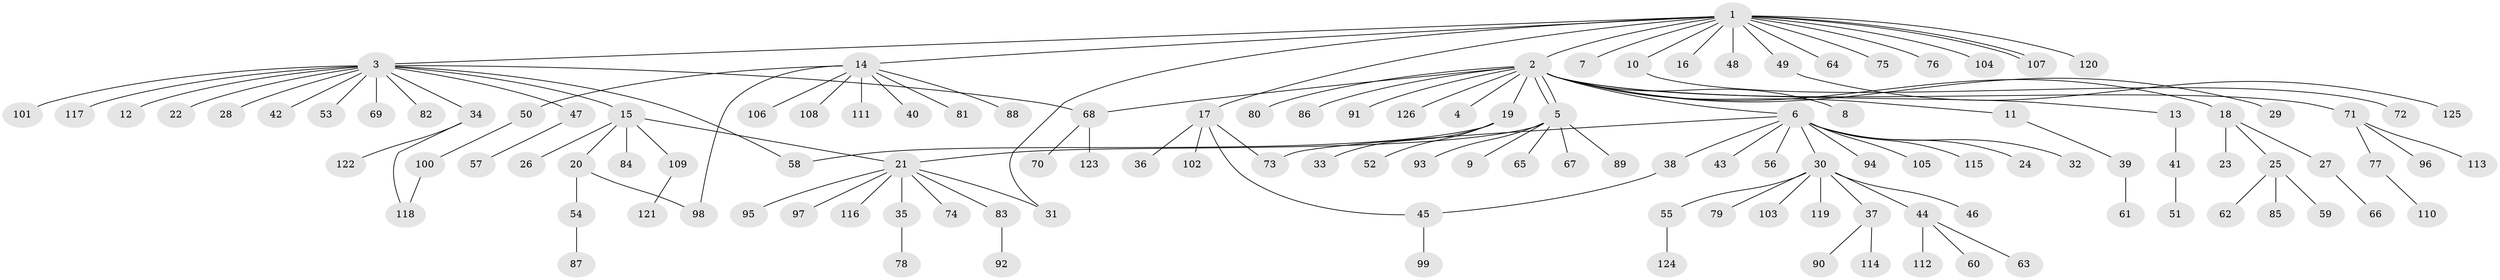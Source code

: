 // coarse degree distribution, {15: 0.02631578947368421, 7: 0.02631578947368421, 3: 0.06578947368421052, 10: 0.013157894736842105, 1: 0.6447368421052632, 2: 0.17105263157894737, 8: 0.013157894736842105, 5: 0.02631578947368421, 4: 0.013157894736842105}
// Generated by graph-tools (version 1.1) at 2025/50/03/04/25 22:50:20]
// undirected, 126 vertices, 135 edges
graph export_dot {
  node [color=gray90,style=filled];
  1;
  2;
  3;
  4;
  5;
  6;
  7;
  8;
  9;
  10;
  11;
  12;
  13;
  14;
  15;
  16;
  17;
  18;
  19;
  20;
  21;
  22;
  23;
  24;
  25;
  26;
  27;
  28;
  29;
  30;
  31;
  32;
  33;
  34;
  35;
  36;
  37;
  38;
  39;
  40;
  41;
  42;
  43;
  44;
  45;
  46;
  47;
  48;
  49;
  50;
  51;
  52;
  53;
  54;
  55;
  56;
  57;
  58;
  59;
  60;
  61;
  62;
  63;
  64;
  65;
  66;
  67;
  68;
  69;
  70;
  71;
  72;
  73;
  74;
  75;
  76;
  77;
  78;
  79;
  80;
  81;
  82;
  83;
  84;
  85;
  86;
  87;
  88;
  89;
  90;
  91;
  92;
  93;
  94;
  95;
  96;
  97;
  98;
  99;
  100;
  101;
  102;
  103;
  104;
  105;
  106;
  107;
  108;
  109;
  110;
  111;
  112;
  113;
  114;
  115;
  116;
  117;
  118;
  119;
  120;
  121;
  122;
  123;
  124;
  125;
  126;
  1 -- 2;
  1 -- 3;
  1 -- 7;
  1 -- 10;
  1 -- 14;
  1 -- 16;
  1 -- 17;
  1 -- 31;
  1 -- 48;
  1 -- 49;
  1 -- 64;
  1 -- 75;
  1 -- 76;
  1 -- 104;
  1 -- 107;
  1 -- 107;
  1 -- 120;
  2 -- 4;
  2 -- 5;
  2 -- 5;
  2 -- 6;
  2 -- 8;
  2 -- 11;
  2 -- 13;
  2 -- 18;
  2 -- 19;
  2 -- 29;
  2 -- 68;
  2 -- 71;
  2 -- 80;
  2 -- 86;
  2 -- 91;
  2 -- 126;
  3 -- 12;
  3 -- 15;
  3 -- 22;
  3 -- 28;
  3 -- 34;
  3 -- 42;
  3 -- 47;
  3 -- 53;
  3 -- 58;
  3 -- 68;
  3 -- 69;
  3 -- 82;
  3 -- 101;
  3 -- 117;
  5 -- 9;
  5 -- 21;
  5 -- 65;
  5 -- 67;
  5 -- 89;
  5 -- 93;
  6 -- 24;
  6 -- 30;
  6 -- 32;
  6 -- 38;
  6 -- 43;
  6 -- 56;
  6 -- 73;
  6 -- 94;
  6 -- 105;
  6 -- 115;
  10 -- 72;
  11 -- 39;
  13 -- 41;
  14 -- 40;
  14 -- 50;
  14 -- 81;
  14 -- 88;
  14 -- 98;
  14 -- 106;
  14 -- 108;
  14 -- 111;
  15 -- 20;
  15 -- 21;
  15 -- 26;
  15 -- 84;
  15 -- 109;
  17 -- 36;
  17 -- 45;
  17 -- 73;
  17 -- 102;
  18 -- 23;
  18 -- 25;
  18 -- 27;
  19 -- 33;
  19 -- 52;
  19 -- 58;
  20 -- 54;
  20 -- 98;
  21 -- 31;
  21 -- 35;
  21 -- 74;
  21 -- 83;
  21 -- 95;
  21 -- 97;
  21 -- 116;
  25 -- 59;
  25 -- 62;
  25 -- 85;
  27 -- 66;
  30 -- 37;
  30 -- 44;
  30 -- 46;
  30 -- 55;
  30 -- 79;
  30 -- 103;
  30 -- 119;
  34 -- 118;
  34 -- 122;
  35 -- 78;
  37 -- 90;
  37 -- 114;
  38 -- 45;
  39 -- 61;
  41 -- 51;
  44 -- 60;
  44 -- 63;
  44 -- 112;
  45 -- 99;
  47 -- 57;
  49 -- 125;
  50 -- 100;
  54 -- 87;
  55 -- 124;
  68 -- 70;
  68 -- 123;
  71 -- 77;
  71 -- 96;
  71 -- 113;
  77 -- 110;
  83 -- 92;
  100 -- 118;
  109 -- 121;
}
